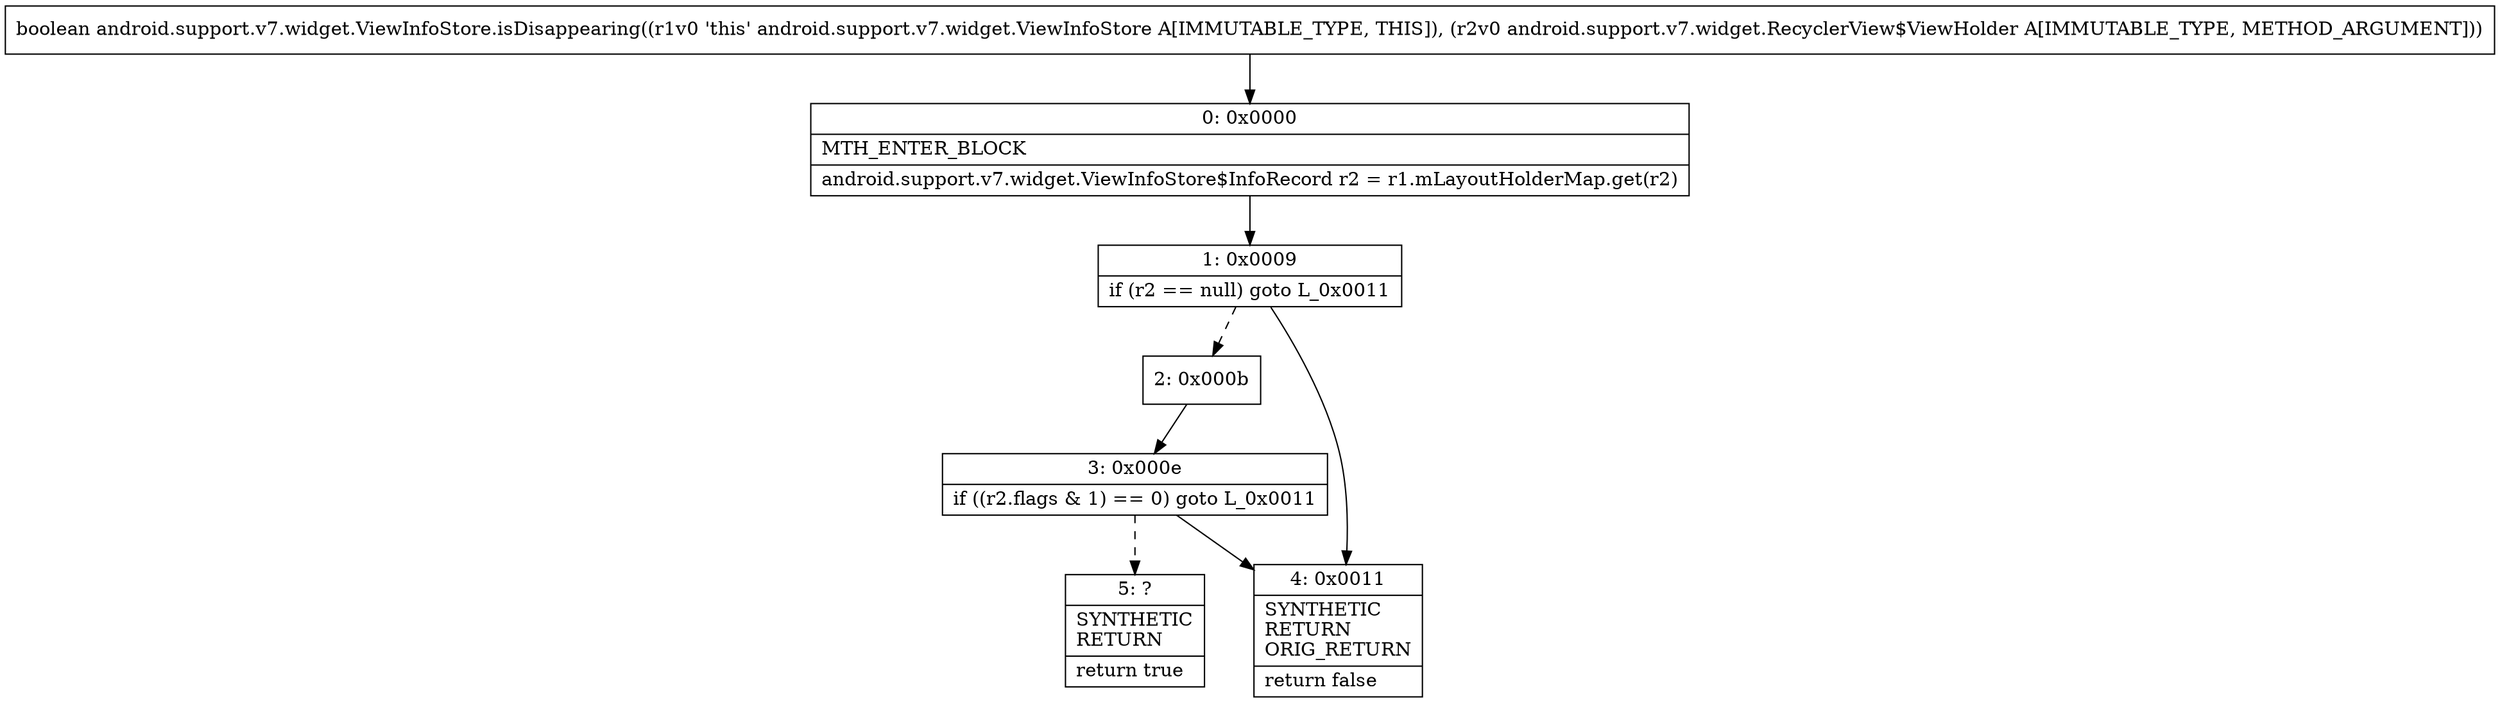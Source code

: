 digraph "CFG forandroid.support.v7.widget.ViewInfoStore.isDisappearing(Landroid\/support\/v7\/widget\/RecyclerView$ViewHolder;)Z" {
Node_0 [shape=record,label="{0\:\ 0x0000|MTH_ENTER_BLOCK\l|android.support.v7.widget.ViewInfoStore$InfoRecord r2 = r1.mLayoutHolderMap.get(r2)\l}"];
Node_1 [shape=record,label="{1\:\ 0x0009|if (r2 == null) goto L_0x0011\l}"];
Node_2 [shape=record,label="{2\:\ 0x000b}"];
Node_3 [shape=record,label="{3\:\ 0x000e|if ((r2.flags & 1) == 0) goto L_0x0011\l}"];
Node_4 [shape=record,label="{4\:\ 0x0011|SYNTHETIC\lRETURN\lORIG_RETURN\l|return false\l}"];
Node_5 [shape=record,label="{5\:\ ?|SYNTHETIC\lRETURN\l|return true\l}"];
MethodNode[shape=record,label="{boolean android.support.v7.widget.ViewInfoStore.isDisappearing((r1v0 'this' android.support.v7.widget.ViewInfoStore A[IMMUTABLE_TYPE, THIS]), (r2v0 android.support.v7.widget.RecyclerView$ViewHolder A[IMMUTABLE_TYPE, METHOD_ARGUMENT])) }"];
MethodNode -> Node_0;
Node_0 -> Node_1;
Node_1 -> Node_2[style=dashed];
Node_1 -> Node_4;
Node_2 -> Node_3;
Node_3 -> Node_4;
Node_3 -> Node_5[style=dashed];
}

